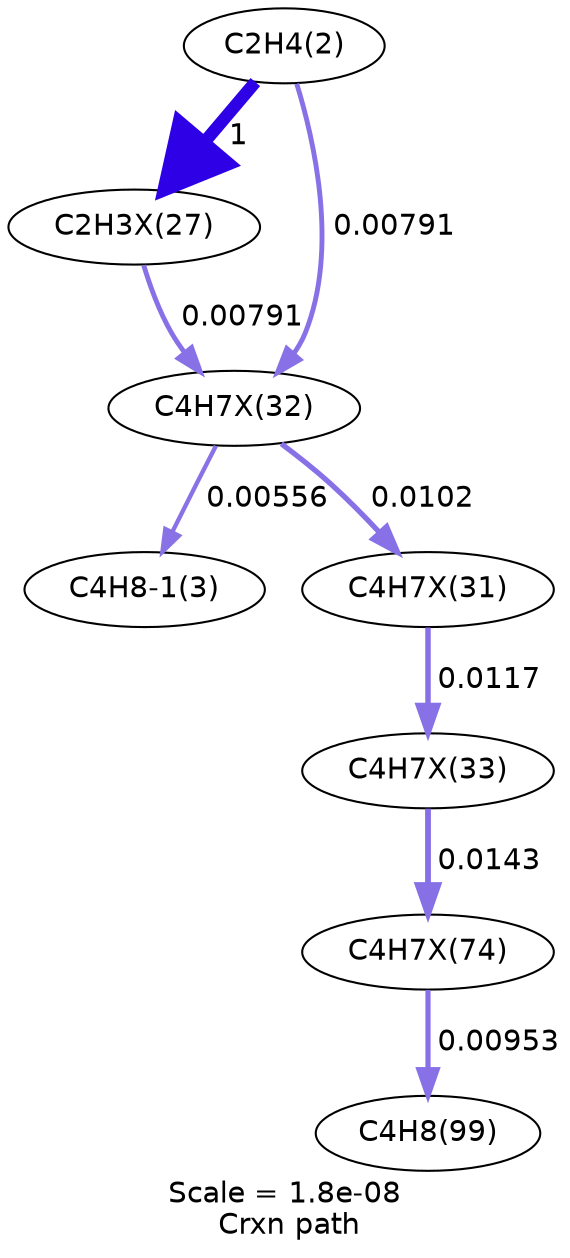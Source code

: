 digraph reaction_paths {
center=1;
s5 -> s20[fontname="Helvetica", style="setlinewidth(6)", arrowsize=3, color="0.7, 1.5, 0.9"
, label=" 1"];
s5 -> s24[fontname="Helvetica", style="setlinewidth(2.35)", arrowsize=1.17, color="0.7, 0.508, 0.9"
, label=" 0.00791"];
s20 -> s24[fontname="Helvetica", style="setlinewidth(2.35)", arrowsize=1.17, color="0.7, 0.508, 0.9"
, label=" 0.00791"];
s24 -> s6[fontname="Helvetica", style="setlinewidth(2.08)", arrowsize=1.04, color="0.7, 0.506, 0.9"
, label=" 0.00556"];
s24 -> s23[fontname="Helvetica", style="setlinewidth(2.54)", arrowsize=1.27, color="0.7, 0.51, 0.9"
, label=" 0.0102"];
s23 -> s25[fontname="Helvetica", style="setlinewidth(2.64)", arrowsize=1.32, color="0.7, 0.512, 0.9"
, label=" 0.0117"];
s25 -> s30[fontname="Helvetica", style="setlinewidth(2.79)", arrowsize=1.4, color="0.7, 0.514, 0.9"
, label=" 0.0143"];
s30 -> s12[fontname="Helvetica", style="setlinewidth(2.49)", arrowsize=1.24, color="0.7, 0.51, 0.9"
, label=" 0.00953"];
s5 [ fontname="Helvetica", label="C2H4(2)"];
s6 [ fontname="Helvetica", label="C4H8-1(3)"];
s12 [ fontname="Helvetica", label="C4H8(99)"];
s20 [ fontname="Helvetica", label="C2H3X(27)"];
s23 [ fontname="Helvetica", label="C4H7X(31)"];
s24 [ fontname="Helvetica", label="C4H7X(32)"];
s25 [ fontname="Helvetica", label="C4H7X(33)"];
s30 [ fontname="Helvetica", label="C4H7X(74)"];
 label = "Scale = 1.8e-08\l Crxn path";
 fontname = "Helvetica";
}
